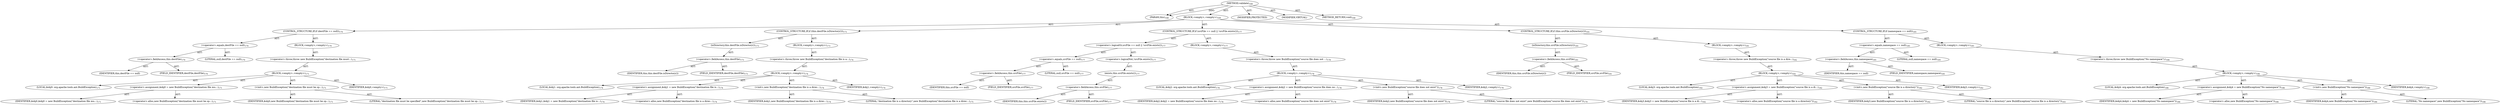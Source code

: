 digraph "validate" {  
"111669149702" [label = <(METHOD,validate)<SUB>168</SUB>> ]
"115964117006" [label = <(PARAM,this)<SUB>168</SUB>> ]
"25769803782" [label = <(BLOCK,&lt;empty&gt;,&lt;empty&gt;)<SUB>169</SUB>> ]
"47244640256" [label = <(CONTROL_STRUCTURE,IF,if (destFile == null))<SUB>170</SUB>> ]
"30064771084" [label = <(&lt;operator&gt;.equals,destFile == null)<SUB>170</SUB>> ]
"30064771085" [label = <(&lt;operator&gt;.fieldAccess,this.destFile)<SUB>170</SUB>> ]
"68719476755" [label = <(IDENTIFIER,this,destFile == null)> ]
"55834574854" [label = <(FIELD_IDENTIFIER,destFile,destFile)<SUB>170</SUB>> ]
"90194313216" [label = <(LITERAL,null,destFile == null)<SUB>170</SUB>> ]
"25769803783" [label = <(BLOCK,&lt;empty&gt;,&lt;empty&gt;)<SUB>170</SUB>> ]
"30064771086" [label = <(&lt;operator&gt;.throw,throw new BuildException(&quot;destination file must...)<SUB>171</SUB>> ]
"25769803784" [label = <(BLOCK,&lt;empty&gt;,&lt;empty&gt;)<SUB>171</SUB>> ]
"94489280512" [label = <(LOCAL,$obj0: org.apache.tools.ant.BuildException)<SUB>171</SUB>> ]
"30064771087" [label = <(&lt;operator&gt;.assignment,$obj0 = new BuildException(&quot;destination file mu...)<SUB>171</SUB>> ]
"68719476756" [label = <(IDENTIFIER,$obj0,$obj0 = new BuildException(&quot;destination file mu...)<SUB>171</SUB>> ]
"30064771088" [label = <(&lt;operator&gt;.alloc,new BuildException(&quot;destination file must be sp...)<SUB>171</SUB>> ]
"30064771089" [label = <(&lt;init&gt;,new BuildException(&quot;destination file must be sp...)<SUB>171</SUB>> ]
"68719476757" [label = <(IDENTIFIER,$obj0,new BuildException(&quot;destination file must be sp...)<SUB>171</SUB>> ]
"90194313217" [label = <(LITERAL,&quot;destination file must be specified&quot;,new BuildException(&quot;destination file must be sp...)<SUB>171</SUB>> ]
"68719476758" [label = <(IDENTIFIER,$obj0,&lt;empty&gt;)<SUB>171</SUB>> ]
"47244640257" [label = <(CONTROL_STRUCTURE,IF,if (this.destFile.isDirectory()))<SUB>173</SUB>> ]
"30064771090" [label = <(isDirectory,this.destFile.isDirectory())<SUB>173</SUB>> ]
"30064771091" [label = <(&lt;operator&gt;.fieldAccess,this.destFile)<SUB>173</SUB>> ]
"68719476759" [label = <(IDENTIFIER,this,this.destFile.isDirectory())> ]
"55834574855" [label = <(FIELD_IDENTIFIER,destFile,destFile)<SUB>173</SUB>> ]
"25769803785" [label = <(BLOCK,&lt;empty&gt;,&lt;empty&gt;)<SUB>173</SUB>> ]
"30064771092" [label = <(&lt;operator&gt;.throw,throw new BuildException(&quot;destination file is a...)<SUB>174</SUB>> ]
"25769803786" [label = <(BLOCK,&lt;empty&gt;,&lt;empty&gt;)<SUB>174</SUB>> ]
"94489280513" [label = <(LOCAL,$obj1: org.apache.tools.ant.BuildException)<SUB>174</SUB>> ]
"30064771093" [label = <(&lt;operator&gt;.assignment,$obj1 = new BuildException(&quot;destination file is...)<SUB>174</SUB>> ]
"68719476760" [label = <(IDENTIFIER,$obj1,$obj1 = new BuildException(&quot;destination file is...)<SUB>174</SUB>> ]
"30064771094" [label = <(&lt;operator&gt;.alloc,new BuildException(&quot;destination file is a direc...)<SUB>174</SUB>> ]
"30064771095" [label = <(&lt;init&gt;,new BuildException(&quot;destination file is a direc...)<SUB>174</SUB>> ]
"68719476761" [label = <(IDENTIFIER,$obj1,new BuildException(&quot;destination file is a direc...)<SUB>174</SUB>> ]
"90194313218" [label = <(LITERAL,&quot;destination file is a directory&quot;,new BuildException(&quot;destination file is a direc...)<SUB>175</SUB>> ]
"68719476762" [label = <(IDENTIFIER,$obj1,&lt;empty&gt;)<SUB>174</SUB>> ]
"47244640258" [label = <(CONTROL_STRUCTURE,IF,if (srcFile == null || !srcFile.exists()))<SUB>177</SUB>> ]
"30064771096" [label = <(&lt;operator&gt;.logicalOr,srcFile == null || !srcFile.exists())<SUB>177</SUB>> ]
"30064771097" [label = <(&lt;operator&gt;.equals,srcFile == null)<SUB>177</SUB>> ]
"30064771098" [label = <(&lt;operator&gt;.fieldAccess,this.srcFile)<SUB>177</SUB>> ]
"68719476763" [label = <(IDENTIFIER,this,srcFile == null)> ]
"55834574856" [label = <(FIELD_IDENTIFIER,srcFile,srcFile)<SUB>177</SUB>> ]
"90194313219" [label = <(LITERAL,null,srcFile == null)<SUB>177</SUB>> ]
"30064771099" [label = <(&lt;operator&gt;.logicalNot,!srcFile.exists())<SUB>177</SUB>> ]
"30064771100" [label = <(exists,this.srcFile.exists())<SUB>177</SUB>> ]
"30064771101" [label = <(&lt;operator&gt;.fieldAccess,this.srcFile)<SUB>177</SUB>> ]
"68719476764" [label = <(IDENTIFIER,this,this.srcFile.exists())> ]
"55834574857" [label = <(FIELD_IDENTIFIER,srcFile,srcFile)<SUB>177</SUB>> ]
"25769803787" [label = <(BLOCK,&lt;empty&gt;,&lt;empty&gt;)<SUB>177</SUB>> ]
"30064771102" [label = <(&lt;operator&gt;.throw,throw new BuildException(&quot;source file does not ...)<SUB>178</SUB>> ]
"25769803788" [label = <(BLOCK,&lt;empty&gt;,&lt;empty&gt;)<SUB>178</SUB>> ]
"94489280514" [label = <(LOCAL,$obj2: org.apache.tools.ant.BuildException)<SUB>178</SUB>> ]
"30064771103" [label = <(&lt;operator&gt;.assignment,$obj2 = new BuildException(&quot;source file does no...)<SUB>178</SUB>> ]
"68719476765" [label = <(IDENTIFIER,$obj2,$obj2 = new BuildException(&quot;source file does no...)<SUB>178</SUB>> ]
"30064771104" [label = <(&lt;operator&gt;.alloc,new BuildException(&quot;source file does not exist&quot;))<SUB>178</SUB>> ]
"30064771105" [label = <(&lt;init&gt;,new BuildException(&quot;source file does not exist&quot;))<SUB>178</SUB>> ]
"68719476766" [label = <(IDENTIFIER,$obj2,new BuildException(&quot;source file does not exist&quot;))<SUB>178</SUB>> ]
"90194313220" [label = <(LITERAL,&quot;source file does not exist&quot;,new BuildException(&quot;source file does not exist&quot;))<SUB>179</SUB>> ]
"68719476767" [label = <(IDENTIFIER,$obj2,&lt;empty&gt;)<SUB>178</SUB>> ]
"47244640259" [label = <(CONTROL_STRUCTURE,IF,if (this.srcFile.isDirectory()))<SUB>181</SUB>> ]
"30064771106" [label = <(isDirectory,this.srcFile.isDirectory())<SUB>181</SUB>> ]
"30064771107" [label = <(&lt;operator&gt;.fieldAccess,this.srcFile)<SUB>181</SUB>> ]
"68719476768" [label = <(IDENTIFIER,this,this.srcFile.isDirectory())> ]
"55834574858" [label = <(FIELD_IDENTIFIER,srcFile,srcFile)<SUB>181</SUB>> ]
"25769803789" [label = <(BLOCK,&lt;empty&gt;,&lt;empty&gt;)<SUB>181</SUB>> ]
"30064771108" [label = <(&lt;operator&gt;.throw,throw new BuildException(&quot;source file is a dire...)<SUB>182</SUB>> ]
"25769803790" [label = <(BLOCK,&lt;empty&gt;,&lt;empty&gt;)<SUB>182</SUB>> ]
"94489280515" [label = <(LOCAL,$obj3: org.apache.tools.ant.BuildException)<SUB>182</SUB>> ]
"30064771109" [label = <(&lt;operator&gt;.assignment,$obj3 = new BuildException(&quot;source file is a di...)<SUB>182</SUB>> ]
"68719476769" [label = <(IDENTIFIER,$obj3,$obj3 = new BuildException(&quot;source file is a di...)<SUB>182</SUB>> ]
"30064771110" [label = <(&lt;operator&gt;.alloc,new BuildException(&quot;source file is a directory&quot;))<SUB>182</SUB>> ]
"30064771111" [label = <(&lt;init&gt;,new BuildException(&quot;source file is a directory&quot;))<SUB>182</SUB>> ]
"68719476770" [label = <(IDENTIFIER,$obj3,new BuildException(&quot;source file is a directory&quot;))<SUB>182</SUB>> ]
"90194313221" [label = <(LITERAL,&quot;source file is a directory&quot;,new BuildException(&quot;source file is a directory&quot;))<SUB>183</SUB>> ]
"68719476771" [label = <(IDENTIFIER,$obj3,&lt;empty&gt;)<SUB>182</SUB>> ]
"47244640260" [label = <(CONTROL_STRUCTURE,IF,if (namespace == null))<SUB>185</SUB>> ]
"30064771112" [label = <(&lt;operator&gt;.equals,namespace == null)<SUB>185</SUB>> ]
"30064771113" [label = <(&lt;operator&gt;.fieldAccess,this.namespace)<SUB>185</SUB>> ]
"68719476772" [label = <(IDENTIFIER,this,namespace == null)> ]
"55834574859" [label = <(FIELD_IDENTIFIER,namespace,namespace)<SUB>185</SUB>> ]
"90194313222" [label = <(LITERAL,null,namespace == null)<SUB>185</SUB>> ]
"25769803791" [label = <(BLOCK,&lt;empty&gt;,&lt;empty&gt;)<SUB>185</SUB>> ]
"30064771114" [label = <(&lt;operator&gt;.throw,throw new BuildException(&quot;No namespace&quot;);)<SUB>186</SUB>> ]
"25769803792" [label = <(BLOCK,&lt;empty&gt;,&lt;empty&gt;)<SUB>186</SUB>> ]
"94489280516" [label = <(LOCAL,$obj4: org.apache.tools.ant.BuildException)<SUB>186</SUB>> ]
"30064771115" [label = <(&lt;operator&gt;.assignment,$obj4 = new BuildException(&quot;No namespace&quot;))<SUB>186</SUB>> ]
"68719476773" [label = <(IDENTIFIER,$obj4,$obj4 = new BuildException(&quot;No namespace&quot;))<SUB>186</SUB>> ]
"30064771116" [label = <(&lt;operator&gt;.alloc,new BuildException(&quot;No namespace&quot;))<SUB>186</SUB>> ]
"30064771117" [label = <(&lt;init&gt;,new BuildException(&quot;No namespace&quot;))<SUB>186</SUB>> ]
"68719476774" [label = <(IDENTIFIER,$obj4,new BuildException(&quot;No namespace&quot;))<SUB>186</SUB>> ]
"90194313223" [label = <(LITERAL,&quot;No namespace&quot;,new BuildException(&quot;No namespace&quot;))<SUB>186</SUB>> ]
"68719476775" [label = <(IDENTIFIER,$obj4,&lt;empty&gt;)<SUB>186</SUB>> ]
"133143986194" [label = <(MODIFIER,PROTECTED)> ]
"133143986195" [label = <(MODIFIER,VIRTUAL)> ]
"128849018886" [label = <(METHOD_RETURN,void)<SUB>168</SUB>> ]
  "111669149702" -> "115964117006"  [ label = "AST: "] 
  "111669149702" -> "25769803782"  [ label = "AST: "] 
  "111669149702" -> "133143986194"  [ label = "AST: "] 
  "111669149702" -> "133143986195"  [ label = "AST: "] 
  "111669149702" -> "128849018886"  [ label = "AST: "] 
  "25769803782" -> "47244640256"  [ label = "AST: "] 
  "25769803782" -> "47244640257"  [ label = "AST: "] 
  "25769803782" -> "47244640258"  [ label = "AST: "] 
  "25769803782" -> "47244640259"  [ label = "AST: "] 
  "25769803782" -> "47244640260"  [ label = "AST: "] 
  "47244640256" -> "30064771084"  [ label = "AST: "] 
  "47244640256" -> "25769803783"  [ label = "AST: "] 
  "30064771084" -> "30064771085"  [ label = "AST: "] 
  "30064771084" -> "90194313216"  [ label = "AST: "] 
  "30064771085" -> "68719476755"  [ label = "AST: "] 
  "30064771085" -> "55834574854"  [ label = "AST: "] 
  "25769803783" -> "30064771086"  [ label = "AST: "] 
  "30064771086" -> "25769803784"  [ label = "AST: "] 
  "25769803784" -> "94489280512"  [ label = "AST: "] 
  "25769803784" -> "30064771087"  [ label = "AST: "] 
  "25769803784" -> "30064771089"  [ label = "AST: "] 
  "25769803784" -> "68719476758"  [ label = "AST: "] 
  "30064771087" -> "68719476756"  [ label = "AST: "] 
  "30064771087" -> "30064771088"  [ label = "AST: "] 
  "30064771089" -> "68719476757"  [ label = "AST: "] 
  "30064771089" -> "90194313217"  [ label = "AST: "] 
  "47244640257" -> "30064771090"  [ label = "AST: "] 
  "47244640257" -> "25769803785"  [ label = "AST: "] 
  "30064771090" -> "30064771091"  [ label = "AST: "] 
  "30064771091" -> "68719476759"  [ label = "AST: "] 
  "30064771091" -> "55834574855"  [ label = "AST: "] 
  "25769803785" -> "30064771092"  [ label = "AST: "] 
  "30064771092" -> "25769803786"  [ label = "AST: "] 
  "25769803786" -> "94489280513"  [ label = "AST: "] 
  "25769803786" -> "30064771093"  [ label = "AST: "] 
  "25769803786" -> "30064771095"  [ label = "AST: "] 
  "25769803786" -> "68719476762"  [ label = "AST: "] 
  "30064771093" -> "68719476760"  [ label = "AST: "] 
  "30064771093" -> "30064771094"  [ label = "AST: "] 
  "30064771095" -> "68719476761"  [ label = "AST: "] 
  "30064771095" -> "90194313218"  [ label = "AST: "] 
  "47244640258" -> "30064771096"  [ label = "AST: "] 
  "47244640258" -> "25769803787"  [ label = "AST: "] 
  "30064771096" -> "30064771097"  [ label = "AST: "] 
  "30064771096" -> "30064771099"  [ label = "AST: "] 
  "30064771097" -> "30064771098"  [ label = "AST: "] 
  "30064771097" -> "90194313219"  [ label = "AST: "] 
  "30064771098" -> "68719476763"  [ label = "AST: "] 
  "30064771098" -> "55834574856"  [ label = "AST: "] 
  "30064771099" -> "30064771100"  [ label = "AST: "] 
  "30064771100" -> "30064771101"  [ label = "AST: "] 
  "30064771101" -> "68719476764"  [ label = "AST: "] 
  "30064771101" -> "55834574857"  [ label = "AST: "] 
  "25769803787" -> "30064771102"  [ label = "AST: "] 
  "30064771102" -> "25769803788"  [ label = "AST: "] 
  "25769803788" -> "94489280514"  [ label = "AST: "] 
  "25769803788" -> "30064771103"  [ label = "AST: "] 
  "25769803788" -> "30064771105"  [ label = "AST: "] 
  "25769803788" -> "68719476767"  [ label = "AST: "] 
  "30064771103" -> "68719476765"  [ label = "AST: "] 
  "30064771103" -> "30064771104"  [ label = "AST: "] 
  "30064771105" -> "68719476766"  [ label = "AST: "] 
  "30064771105" -> "90194313220"  [ label = "AST: "] 
  "47244640259" -> "30064771106"  [ label = "AST: "] 
  "47244640259" -> "25769803789"  [ label = "AST: "] 
  "30064771106" -> "30064771107"  [ label = "AST: "] 
  "30064771107" -> "68719476768"  [ label = "AST: "] 
  "30064771107" -> "55834574858"  [ label = "AST: "] 
  "25769803789" -> "30064771108"  [ label = "AST: "] 
  "30064771108" -> "25769803790"  [ label = "AST: "] 
  "25769803790" -> "94489280515"  [ label = "AST: "] 
  "25769803790" -> "30064771109"  [ label = "AST: "] 
  "25769803790" -> "30064771111"  [ label = "AST: "] 
  "25769803790" -> "68719476771"  [ label = "AST: "] 
  "30064771109" -> "68719476769"  [ label = "AST: "] 
  "30064771109" -> "30064771110"  [ label = "AST: "] 
  "30064771111" -> "68719476770"  [ label = "AST: "] 
  "30064771111" -> "90194313221"  [ label = "AST: "] 
  "47244640260" -> "30064771112"  [ label = "AST: "] 
  "47244640260" -> "25769803791"  [ label = "AST: "] 
  "30064771112" -> "30064771113"  [ label = "AST: "] 
  "30064771112" -> "90194313222"  [ label = "AST: "] 
  "30064771113" -> "68719476772"  [ label = "AST: "] 
  "30064771113" -> "55834574859"  [ label = "AST: "] 
  "25769803791" -> "30064771114"  [ label = "AST: "] 
  "30064771114" -> "25769803792"  [ label = "AST: "] 
  "25769803792" -> "94489280516"  [ label = "AST: "] 
  "25769803792" -> "30064771115"  [ label = "AST: "] 
  "25769803792" -> "30064771117"  [ label = "AST: "] 
  "25769803792" -> "68719476775"  [ label = "AST: "] 
  "30064771115" -> "68719476773"  [ label = "AST: "] 
  "30064771115" -> "30064771116"  [ label = "AST: "] 
  "30064771117" -> "68719476774"  [ label = "AST: "] 
  "30064771117" -> "90194313223"  [ label = "AST: "] 
  "111669149702" -> "115964117006"  [ label = "DDG: "] 
}
